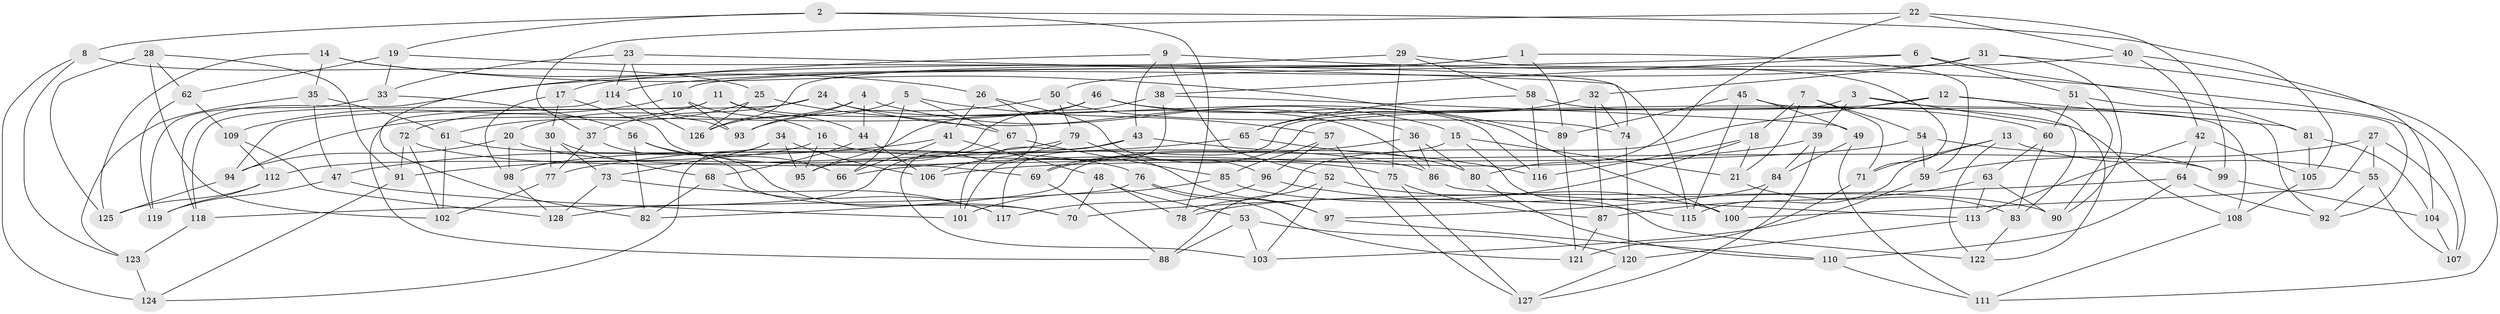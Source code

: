 // Generated by graph-tools (version 1.1) at 2025/26/03/09/25 03:26:51]
// undirected, 128 vertices, 256 edges
graph export_dot {
graph [start="1"]
  node [color=gray90,style=filled];
  1;
  2;
  3;
  4;
  5;
  6;
  7;
  8;
  9;
  10;
  11;
  12;
  13;
  14;
  15;
  16;
  17;
  18;
  19;
  20;
  21;
  22;
  23;
  24;
  25;
  26;
  27;
  28;
  29;
  30;
  31;
  32;
  33;
  34;
  35;
  36;
  37;
  38;
  39;
  40;
  41;
  42;
  43;
  44;
  45;
  46;
  47;
  48;
  49;
  50;
  51;
  52;
  53;
  54;
  55;
  56;
  57;
  58;
  59;
  60;
  61;
  62;
  63;
  64;
  65;
  66;
  67;
  68;
  69;
  70;
  71;
  72;
  73;
  74;
  75;
  76;
  77;
  78;
  79;
  80;
  81;
  82;
  83;
  84;
  85;
  86;
  87;
  88;
  89;
  90;
  91;
  92;
  93;
  94;
  95;
  96;
  97;
  98;
  99;
  100;
  101;
  102;
  103;
  104;
  105;
  106;
  107;
  108;
  109;
  110;
  111;
  112;
  113;
  114;
  115;
  116;
  117;
  118;
  119;
  120;
  121;
  122;
  123;
  124;
  125;
  126;
  127;
  128;
  1 -- 126;
  1 -- 89;
  1 -- 59;
  1 -- 10;
  2 -- 19;
  2 -- 8;
  2 -- 78;
  2 -- 105;
  3 -- 117;
  3 -- 83;
  3 -- 92;
  3 -- 39;
  4 -- 93;
  4 -- 15;
  4 -- 20;
  4 -- 44;
  5 -- 57;
  5 -- 126;
  5 -- 66;
  5 -- 67;
  6 -- 81;
  6 -- 38;
  6 -- 51;
  6 -- 118;
  7 -- 54;
  7 -- 18;
  7 -- 21;
  7 -- 71;
  8 -- 123;
  8 -- 25;
  8 -- 124;
  9 -- 52;
  9 -- 107;
  9 -- 43;
  9 -- 17;
  10 -- 93;
  10 -- 16;
  10 -- 109;
  11 -- 88;
  11 -- 44;
  11 -- 72;
  11 -- 86;
  12 -- 78;
  12 -- 81;
  12 -- 69;
  12 -- 122;
  13 -- 122;
  13 -- 71;
  13 -- 55;
  13 -- 115;
  14 -- 89;
  14 -- 35;
  14 -- 26;
  14 -- 125;
  15 -- 82;
  15 -- 21;
  15 -- 122;
  16 -- 112;
  16 -- 95;
  16 -- 99;
  17 -- 30;
  17 -- 98;
  17 -- 69;
  18 -- 21;
  18 -- 116;
  18 -- 78;
  19 -- 33;
  19 -- 62;
  19 -- 115;
  20 -- 98;
  20 -- 75;
  20 -- 94;
  21 -- 83;
  22 -- 80;
  22 -- 37;
  22 -- 40;
  22 -- 99;
  23 -- 93;
  23 -- 74;
  23 -- 33;
  23 -- 114;
  24 -- 37;
  24 -- 94;
  24 -- 116;
  24 -- 36;
  25 -- 61;
  25 -- 67;
  25 -- 126;
  26 -- 96;
  26 -- 41;
  26 -- 103;
  27 -- 55;
  27 -- 59;
  27 -- 100;
  27 -- 107;
  28 -- 62;
  28 -- 91;
  28 -- 102;
  28 -- 125;
  29 -- 75;
  29 -- 82;
  29 -- 58;
  29 -- 71;
  30 -- 68;
  30 -- 73;
  30 -- 77;
  31 -- 32;
  31 -- 90;
  31 -- 111;
  31 -- 114;
  32 -- 74;
  32 -- 87;
  32 -- 65;
  33 -- 119;
  33 -- 56;
  34 -- 106;
  34 -- 73;
  34 -- 95;
  34 -- 124;
  35 -- 47;
  35 -- 123;
  35 -- 61;
  36 -- 86;
  36 -- 80;
  36 -- 69;
  37 -- 77;
  37 -- 70;
  38 -- 49;
  38 -- 101;
  38 -- 95;
  39 -- 84;
  39 -- 127;
  39 -- 66;
  40 -- 104;
  40 -- 42;
  40 -- 50;
  41 -- 47;
  41 -- 48;
  41 -- 66;
  42 -- 113;
  42 -- 64;
  42 -- 105;
  43 -- 101;
  43 -- 98;
  43 -- 80;
  44 -- 106;
  44 -- 68;
  45 -- 49;
  45 -- 108;
  45 -- 89;
  45 -- 115;
  46 -- 60;
  46 -- 94;
  46 -- 95;
  46 -- 100;
  47 -- 101;
  47 -- 119;
  48 -- 53;
  48 -- 70;
  48 -- 78;
  49 -- 84;
  49 -- 111;
  50 -- 74;
  50 -- 79;
  50 -- 93;
  51 -- 90;
  51 -- 60;
  51 -- 92;
  52 -- 103;
  52 -- 88;
  52 -- 100;
  53 -- 120;
  53 -- 88;
  53 -- 103;
  54 -- 106;
  54 -- 99;
  54 -- 59;
  55 -- 107;
  55 -- 92;
  56 -- 66;
  56 -- 82;
  56 -- 70;
  57 -- 96;
  57 -- 127;
  57 -- 85;
  58 -- 65;
  58 -- 108;
  58 -- 116;
  59 -- 103;
  60 -- 83;
  60 -- 63;
  61 -- 102;
  61 -- 76;
  62 -- 119;
  62 -- 109;
  63 -- 90;
  63 -- 87;
  63 -- 113;
  64 -- 70;
  64 -- 92;
  64 -- 110;
  65 -- 116;
  65 -- 77;
  67 -- 128;
  67 -- 85;
  68 -- 117;
  68 -- 82;
  69 -- 88;
  71 -- 121;
  72 -- 91;
  72 -- 86;
  72 -- 102;
  73 -- 128;
  73 -- 117;
  74 -- 120;
  75 -- 87;
  75 -- 127;
  76 -- 121;
  76 -- 118;
  76 -- 97;
  77 -- 102;
  79 -- 106;
  79 -- 91;
  79 -- 97;
  80 -- 110;
  81 -- 104;
  81 -- 105;
  83 -- 122;
  84 -- 97;
  84 -- 100;
  85 -- 101;
  85 -- 90;
  86 -- 113;
  87 -- 121;
  89 -- 121;
  91 -- 124;
  94 -- 125;
  96 -- 115;
  96 -- 117;
  97 -- 110;
  98 -- 128;
  99 -- 104;
  104 -- 107;
  105 -- 108;
  108 -- 111;
  109 -- 112;
  109 -- 128;
  110 -- 111;
  112 -- 125;
  112 -- 119;
  113 -- 120;
  114 -- 118;
  114 -- 126;
  118 -- 123;
  120 -- 127;
  123 -- 124;
}
